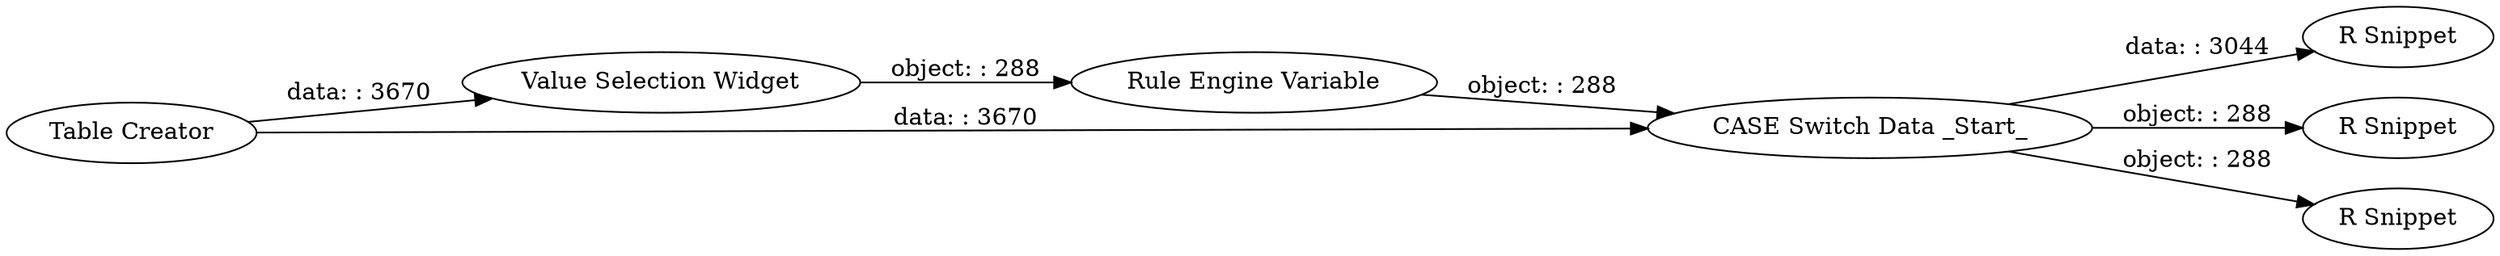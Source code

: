 digraph {
	"-3645138509994295632_158" [label="R Snippet"]
	"-3645138509994295632_159" [label="R Snippet"]
	"-3645138509994295632_155" [label="Rule Engine Variable"]
	"-3645138509994295632_154" [label="Value Selection Widget"]
	"-3645138509994295632_157" [label="CASE Switch Data _Start_"]
	"-3645138509994295632_153" [label="Table Creator"]
	"-3645138509994295632_160" [label="R Snippet"]
	"-3645138509994295632_157" -> "-3645138509994295632_160" [label="object: : 288"]
	"-3645138509994295632_157" -> "-3645138509994295632_158" [label="data: : 3044"]
	"-3645138509994295632_154" -> "-3645138509994295632_155" [label="object: : 288"]
	"-3645138509994295632_157" -> "-3645138509994295632_159" [label="object: : 288"]
	"-3645138509994295632_155" -> "-3645138509994295632_157" [label="object: : 288"]
	"-3645138509994295632_153" -> "-3645138509994295632_154" [label="data: : 3670"]
	"-3645138509994295632_153" -> "-3645138509994295632_157" [label="data: : 3670"]
	rankdir=LR
}
